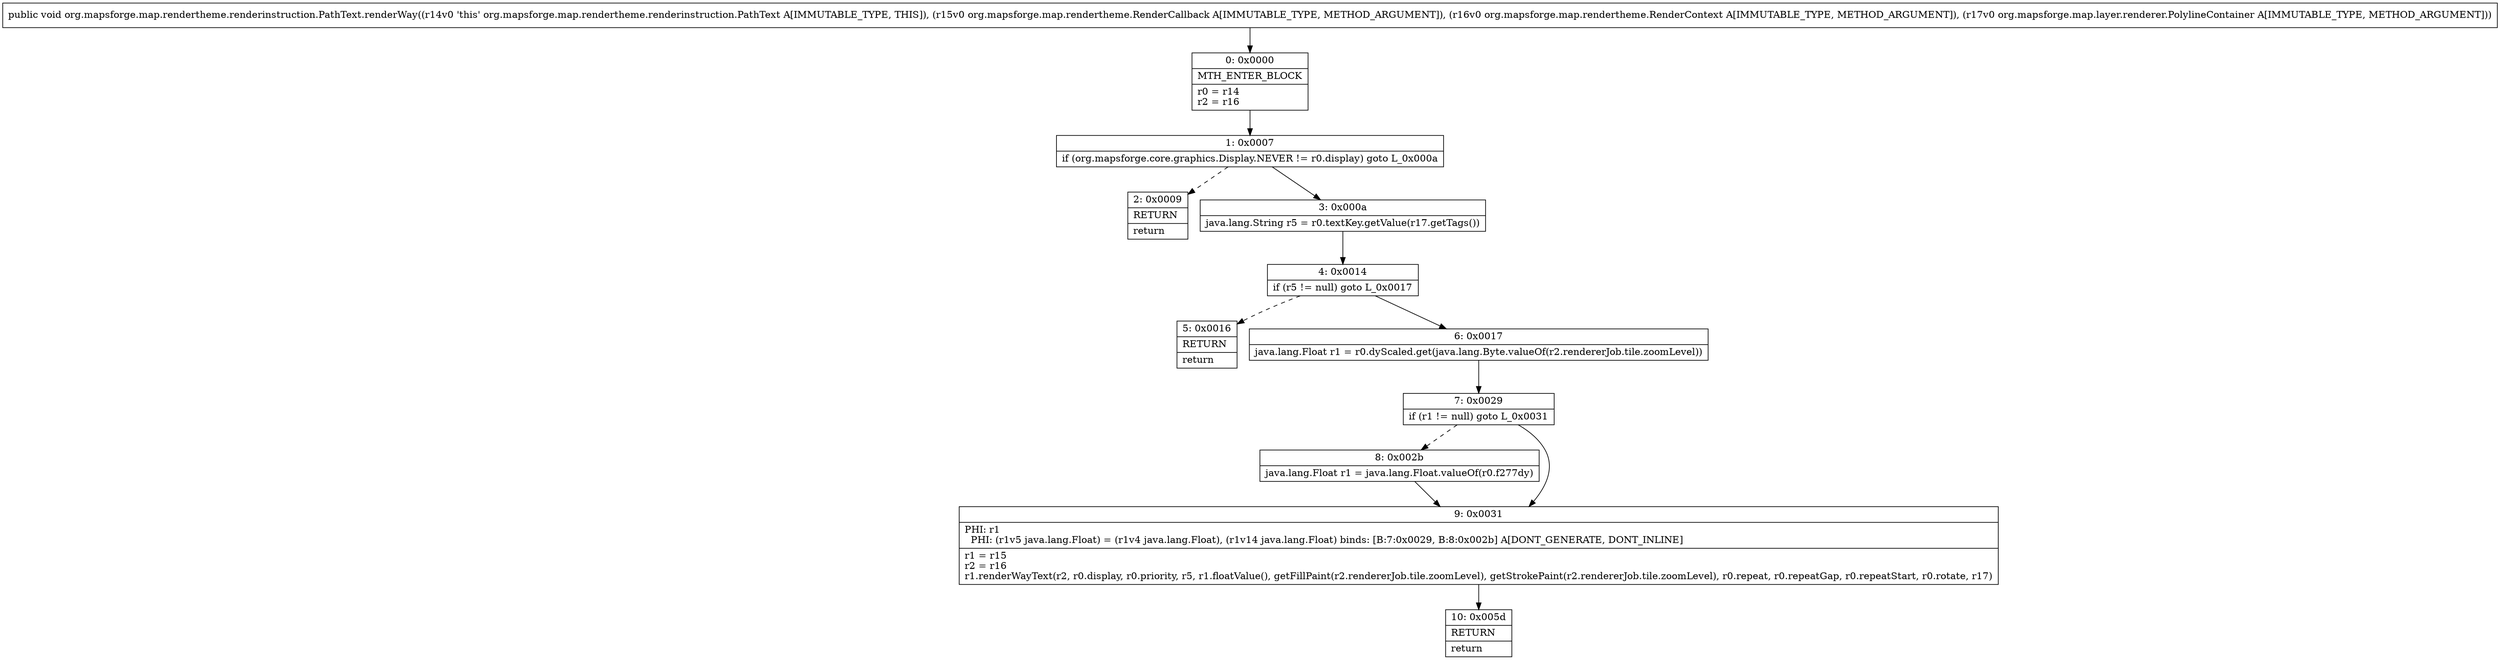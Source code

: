 digraph "CFG fororg.mapsforge.map.rendertheme.renderinstruction.PathText.renderWay(Lorg\/mapsforge\/map\/rendertheme\/RenderCallback;Lorg\/mapsforge\/map\/rendertheme\/RenderContext;Lorg\/mapsforge\/map\/layer\/renderer\/PolylineContainer;)V" {
Node_0 [shape=record,label="{0\:\ 0x0000|MTH_ENTER_BLOCK\l|r0 = r14\lr2 = r16\l}"];
Node_1 [shape=record,label="{1\:\ 0x0007|if (org.mapsforge.core.graphics.Display.NEVER != r0.display) goto L_0x000a\l}"];
Node_2 [shape=record,label="{2\:\ 0x0009|RETURN\l|return\l}"];
Node_3 [shape=record,label="{3\:\ 0x000a|java.lang.String r5 = r0.textKey.getValue(r17.getTags())\l}"];
Node_4 [shape=record,label="{4\:\ 0x0014|if (r5 != null) goto L_0x0017\l}"];
Node_5 [shape=record,label="{5\:\ 0x0016|RETURN\l|return\l}"];
Node_6 [shape=record,label="{6\:\ 0x0017|java.lang.Float r1 = r0.dyScaled.get(java.lang.Byte.valueOf(r2.rendererJob.tile.zoomLevel))\l}"];
Node_7 [shape=record,label="{7\:\ 0x0029|if (r1 != null) goto L_0x0031\l}"];
Node_8 [shape=record,label="{8\:\ 0x002b|java.lang.Float r1 = java.lang.Float.valueOf(r0.f277dy)\l}"];
Node_9 [shape=record,label="{9\:\ 0x0031|PHI: r1 \l  PHI: (r1v5 java.lang.Float) = (r1v4 java.lang.Float), (r1v14 java.lang.Float) binds: [B:7:0x0029, B:8:0x002b] A[DONT_GENERATE, DONT_INLINE]\l|r1 = r15\lr2 = r16\lr1.renderWayText(r2, r0.display, r0.priority, r5, r1.floatValue(), getFillPaint(r2.rendererJob.tile.zoomLevel), getStrokePaint(r2.rendererJob.tile.zoomLevel), r0.repeat, r0.repeatGap, r0.repeatStart, r0.rotate, r17)\l}"];
Node_10 [shape=record,label="{10\:\ 0x005d|RETURN\l|return\l}"];
MethodNode[shape=record,label="{public void org.mapsforge.map.rendertheme.renderinstruction.PathText.renderWay((r14v0 'this' org.mapsforge.map.rendertheme.renderinstruction.PathText A[IMMUTABLE_TYPE, THIS]), (r15v0 org.mapsforge.map.rendertheme.RenderCallback A[IMMUTABLE_TYPE, METHOD_ARGUMENT]), (r16v0 org.mapsforge.map.rendertheme.RenderContext A[IMMUTABLE_TYPE, METHOD_ARGUMENT]), (r17v0 org.mapsforge.map.layer.renderer.PolylineContainer A[IMMUTABLE_TYPE, METHOD_ARGUMENT])) }"];
MethodNode -> Node_0;
Node_0 -> Node_1;
Node_1 -> Node_2[style=dashed];
Node_1 -> Node_3;
Node_3 -> Node_4;
Node_4 -> Node_5[style=dashed];
Node_4 -> Node_6;
Node_6 -> Node_7;
Node_7 -> Node_8[style=dashed];
Node_7 -> Node_9;
Node_8 -> Node_9;
Node_9 -> Node_10;
}

